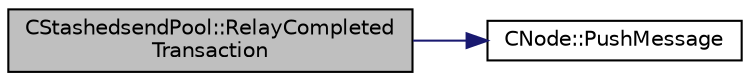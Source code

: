 digraph "CStashedsendPool::RelayCompletedTransaction"
{
  edge [fontname="Helvetica",fontsize="10",labelfontname="Helvetica",labelfontsize="10"];
  node [fontname="Helvetica",fontsize="10",shape=record];
  rankdir="LR";
  Node2278 [label="CStashedsendPool::RelayCompleted\lTransaction",height=0.2,width=0.4,color="black", fillcolor="grey75", style="filled", fontcolor="black"];
  Node2278 -> Node2279 [color="midnightblue",fontsize="10",style="solid",fontname="Helvetica"];
  Node2279 [label="CNode::PushMessage",height=0.2,width=0.4,color="black", fillcolor="white", style="filled",URL="$d1/d64/class_c_node.html#a204fda3d33404cb37698c085b1583ab2"];
}
